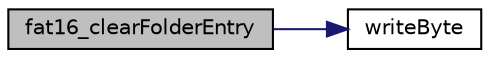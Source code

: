 digraph "fat16_clearFolderEntry"
{
 // LATEX_PDF_SIZE
  edge [fontname="Helvetica",fontsize="10",labelfontname="Helvetica",labelfontsize="10"];
  node [fontname="Helvetica",fontsize="10",shape=record];
  rankdir="LR";
  Node1 [label="fat16_clearFolderEntry",height=0.2,width=0.4,color="black", fillcolor="grey75", style="filled", fontcolor="black",tooltip="Removes an entry from the folder."];
  Node1 -> Node2 [color="midnightblue",fontsize="10",style="solid",fontname="Helvetica"];
  Node2 [label="writeByte",height=0.2,width=0.4,color="black", fillcolor="white", style="filled",URL="$v_d_i_s_k__drive_8c.html#ad70e2254570ddf3c683ba4a1377933ad",tooltip="Writes byte to Drive."];
}
